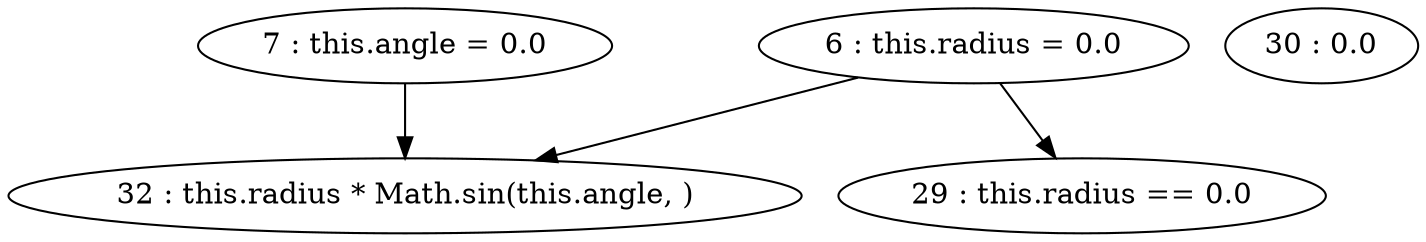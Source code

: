 digraph G {
"6 : this.radius = 0.0"
"6 : this.radius = 0.0" -> "32 : this.radius * Math.sin(this.angle, )"
"6 : this.radius = 0.0" -> "29 : this.radius == 0.0"
"7 : this.angle = 0.0"
"7 : this.angle = 0.0" -> "32 : this.radius * Math.sin(this.angle, )"
"29 : this.radius == 0.0"
"30 : 0.0"
"32 : this.radius * Math.sin(this.angle, )"
}